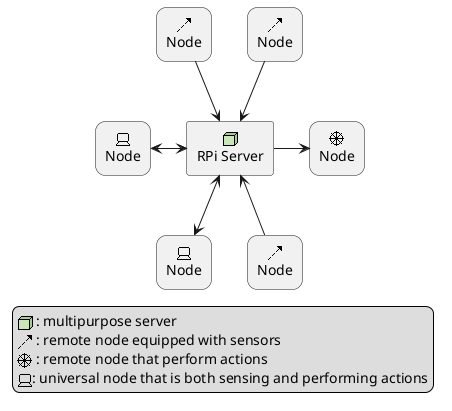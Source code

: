 @startuml

skinparam rectangle<<node>> {
  roundCorner 20
}

sprite $server jar:archimate/technology-node
sprite $sensingNode jar:archimate/flow
sprite $commandNode jar:archimate/driver
sprite $node jar:archimate/device

rectangle "RPi Server" as RP <<$server>>
rectangle "Node" as N1 <<$sensingNode>><<node>>
rectangle "Node" as N2 <<$sensingNode>><<node>>
rectangle "Node" as N3 <<$commandNode>><<node>>
rectangle "Node" as N4 <<$node>><<node>>
rectangle "Node" as N5 <<$node>><<node>>
rectangle "Node" as N6 <<$sensingNode>><<node>>

N1 -down-> RP
N2 -down-> RP
N3 <-left- RP
N4 <-right-> RP
N5 <-up-> RP
N6 -up-> RP

legend right
<$server> : multipurpose server
<$sensingNode> : remote node equipped with sensors
<$commandNode> : remote node that perform actions
<$node>: universal node that is both sensing and performing actions
endlegend

@enduml
